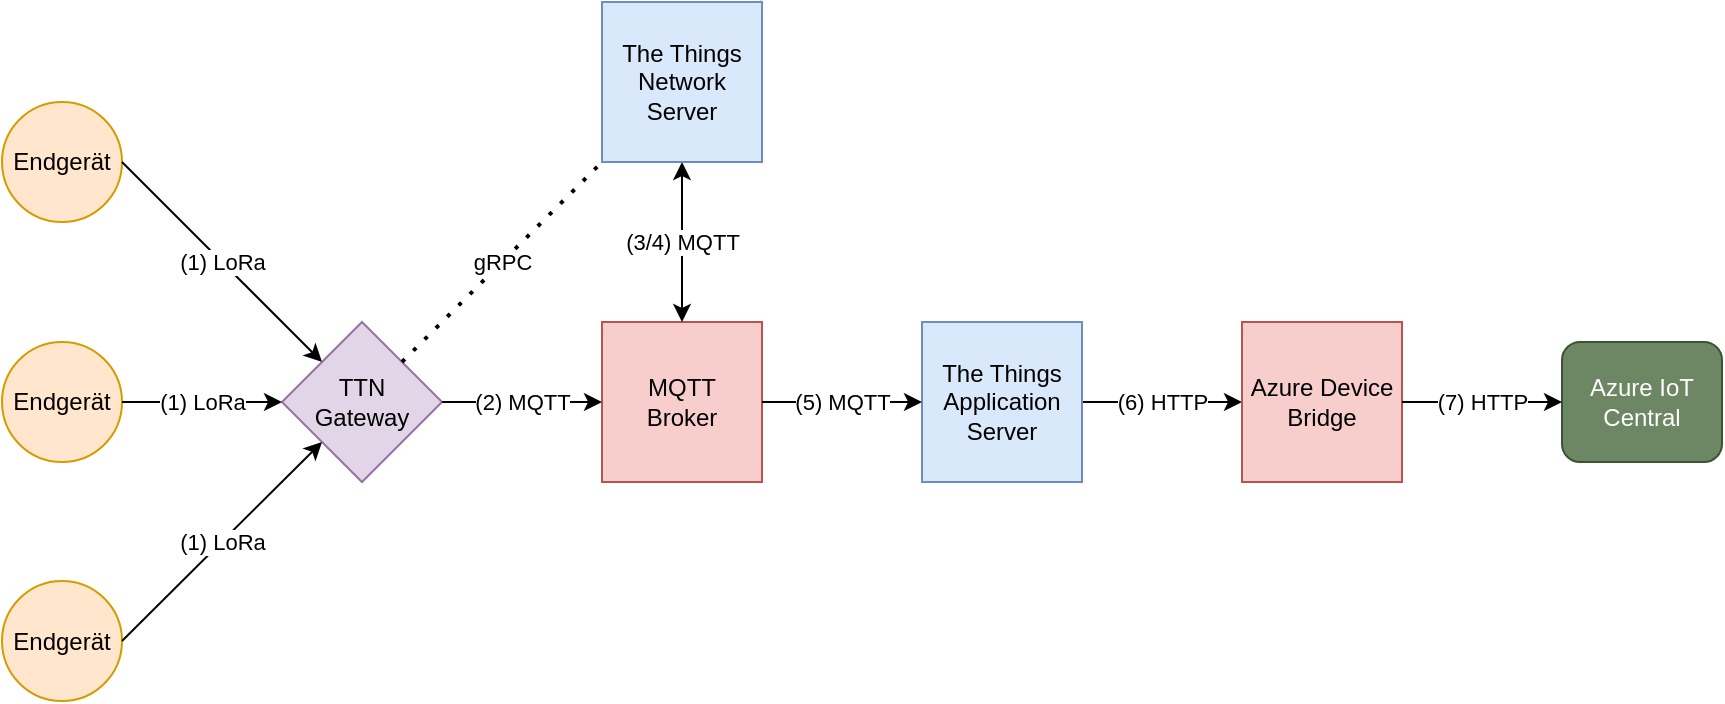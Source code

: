 <mxfile version="13.4.0"><diagram id="cji5axIyvbnbSF9Wcs0A" name="Page-1"><mxGraphModel dx="1662" dy="705" grid="1" gridSize="10" guides="1" tooltips="1" connect="1" arrows="1" fold="1" page="1" pageScale="1" pageWidth="827" pageHeight="1169" math="0" shadow="0"><root><mxCell id="0"/><mxCell id="1" parent="0"/><mxCell id="7ifdngEW5hJW9s1KXj3o-1" value="Endgerät" style="ellipse;whiteSpace=wrap;html=1;aspect=fixed;fillColor=#ffe6cc;strokeColor=#d79b00;" vertex="1" parent="1"><mxGeometry x="220" y="210" width="60" height="60" as="geometry"/></mxCell><mxCell id="7ifdngEW5hJW9s1KXj3o-2" value="Endgerät" style="ellipse;whiteSpace=wrap;html=1;aspect=fixed;fillColor=#ffe6cc;strokeColor=#d79b00;" vertex="1" parent="1"><mxGeometry x="220" y="330" width="60" height="60" as="geometry"/></mxCell><mxCell id="7ifdngEW5hJW9s1KXj3o-3" value="Endgerät" style="ellipse;whiteSpace=wrap;html=1;aspect=fixed;fillColor=#ffe6cc;strokeColor=#d79b00;" vertex="1" parent="1"><mxGeometry x="220" y="449.5" width="60" height="60" as="geometry"/></mxCell><mxCell id="7ifdngEW5hJW9s1KXj3o-4" value="TTN&lt;br&gt;Gateway" style="rhombus;whiteSpace=wrap;html=1;fillColor=#e1d5e7;strokeColor=#9673a6;" vertex="1" parent="1"><mxGeometry x="360" y="320" width="80" height="80" as="geometry"/></mxCell><mxCell id="7ifdngEW5hJW9s1KXj3o-49" value="(6) HTTP" style="edgeStyle=orthogonalEdgeStyle;rounded=0;orthogonalLoop=1;jettySize=auto;html=1;exitX=1;exitY=0.5;exitDx=0;exitDy=0;" edge="1" parent="1" source="7ifdngEW5hJW9s1KXj3o-60" target="7ifdngEW5hJW9s1KXj3o-48"><mxGeometry relative="1" as="geometry"><mxPoint x="1270" y="250" as="sourcePoint"/></mxGeometry></mxCell><mxCell id="7ifdngEW5hJW9s1KXj3o-48" value="Azure Device Bridge" style="rounded=0;whiteSpace=wrap;html=1;fillColor=#f8cecc;strokeColor=#b85450;" vertex="1" parent="1"><mxGeometry x="840" y="320" width="80" height="80" as="geometry"/></mxCell><mxCell id="7ifdngEW5hJW9s1KXj3o-51" value="(1) LoRa" style="endArrow=classic;html=1;exitX=1;exitY=0.5;exitDx=0;exitDy=0;entryX=0;entryY=1;entryDx=0;entryDy=0;" edge="1" parent="1" source="7ifdngEW5hJW9s1KXj3o-3" target="7ifdngEW5hJW9s1KXj3o-4"><mxGeometry width="50" height="50" relative="1" as="geometry"><mxPoint x="960" y="520" as="sourcePoint"/><mxPoint x="1010" y="470" as="targetPoint"/></mxGeometry></mxCell><mxCell id="7ifdngEW5hJW9s1KXj3o-52" value="(1) LoRa" style="endArrow=classic;html=1;exitX=1;exitY=0.5;exitDx=0;exitDy=0;entryX=0;entryY=0.5;entryDx=0;entryDy=0;" edge="1" parent="1" source="7ifdngEW5hJW9s1KXj3o-2" target="7ifdngEW5hJW9s1KXj3o-4"><mxGeometry width="50" height="50" relative="1" as="geometry"><mxPoint x="290" y="489.5" as="sourcePoint"/><mxPoint x="360" y="300" as="targetPoint"/></mxGeometry></mxCell><mxCell id="7ifdngEW5hJW9s1KXj3o-53" value="(1) LoRa" style="endArrow=classic;html=1;exitX=1;exitY=0.5;exitDx=0;exitDy=0;entryX=0;entryY=0;entryDx=0;entryDy=0;" edge="1" parent="1" source="7ifdngEW5hJW9s1KXj3o-1" target="7ifdngEW5hJW9s1KXj3o-4"><mxGeometry width="50" height="50" relative="1" as="geometry"><mxPoint x="290" y="370" as="sourcePoint"/><mxPoint x="370" y="370" as="targetPoint"/></mxGeometry></mxCell><mxCell id="7ifdngEW5hJW9s1KXj3o-55" value="MQTT&lt;br&gt;Broker" style="rounded=0;whiteSpace=wrap;html=1;fillColor=#f8cecc;strokeColor=#b85450;" vertex="1" parent="1"><mxGeometry x="520" y="320" width="80" height="80" as="geometry"/></mxCell><mxCell id="7ifdngEW5hJW9s1KXj3o-56" value="(2) MQTT" style="endArrow=classic;html=1;exitX=1;exitY=0.5;exitDx=0;exitDy=0;entryX=0;entryY=0.5;entryDx=0;entryDy=0;" edge="1" parent="1" source="7ifdngEW5hJW9s1KXj3o-4" target="7ifdngEW5hJW9s1KXj3o-55"><mxGeometry width="50" height="50" relative="1" as="geometry"><mxPoint x="960" y="520" as="sourcePoint"/><mxPoint x="1010" y="470" as="targetPoint"/></mxGeometry></mxCell><mxCell id="7ifdngEW5hJW9s1KXj3o-58" value="(3/4) MQTT" style="endArrow=classic;startArrow=classic;html=1;exitX=0.5;exitY=0;exitDx=0;exitDy=0;entryX=0.5;entryY=1;entryDx=0;entryDy=0;" edge="1" parent="1" source="7ifdngEW5hJW9s1KXj3o-55" target="7ifdngEW5hJW9s1KXj3o-57"><mxGeometry width="50" height="50" relative="1" as="geometry"><mxPoint x="960" y="420" as="sourcePoint"/><mxPoint x="1010" y="370" as="targetPoint"/></mxGeometry></mxCell><mxCell id="7ifdngEW5hJW9s1KXj3o-59" value="gRPC" style="endArrow=none;dashed=1;html=1;dashPattern=1 3;strokeWidth=2;exitX=1;exitY=0;exitDx=0;exitDy=0;" edge="1" parent="1" source="7ifdngEW5hJW9s1KXj3o-57"><mxGeometry width="50" height="50" relative="1" as="geometry"><mxPoint x="430" y="290" as="sourcePoint"/><mxPoint x="560" y="200" as="targetPoint"/></mxGeometry></mxCell><mxCell id="7ifdngEW5hJW9s1KXj3o-60" value="The Things Application Server" style="rounded=0;whiteSpace=wrap;html=1;fillColor=#dae8fc;strokeColor=#6c8ebf;" vertex="1" parent="1"><mxGeometry x="680" y="320" width="80" height="80" as="geometry"/></mxCell><mxCell id="7ifdngEW5hJW9s1KXj3o-62" value="(5) MQTT" style="endArrow=classic;html=1;exitX=1;exitY=0.5;exitDx=0;exitDy=0;entryX=0;entryY=0.5;entryDx=0;entryDy=0;" edge="1" parent="1" source="7ifdngEW5hJW9s1KXj3o-55" target="7ifdngEW5hJW9s1KXj3o-60"><mxGeometry width="50" height="50" relative="1" as="geometry"><mxPoint x="960" y="320" as="sourcePoint"/><mxPoint x="1010" y="270" as="targetPoint"/></mxGeometry></mxCell><mxCell id="7ifdngEW5hJW9s1KXj3o-63" value="Azure IoT Central" style="rounded=1;whiteSpace=wrap;html=1;fillColor=#6d8764;strokeColor=#3A5431;fontColor=#ffffff;" vertex="1" parent="1"><mxGeometry x="1000" y="330" width="80" height="60" as="geometry"/></mxCell><mxCell id="7ifdngEW5hJW9s1KXj3o-65" value="(7) HTTP" style="endArrow=classic;html=1;exitX=1;exitY=0.5;exitDx=0;exitDy=0;entryX=0;entryY=0.5;entryDx=0;entryDy=0;" edge="1" parent="1" source="7ifdngEW5hJW9s1KXj3o-48" target="7ifdngEW5hJW9s1KXj3o-63"><mxGeometry width="50" height="50" relative="1" as="geometry"><mxPoint x="960" y="560" as="sourcePoint"/><mxPoint x="1010" y="510" as="targetPoint"/></mxGeometry></mxCell><mxCell id="7ifdngEW5hJW9s1KXj3o-57" value="The Things Network Server" style="rounded=0;whiteSpace=wrap;html=1;fillColor=#dae8fc;strokeColor=#6c8ebf;" vertex="1" parent="1"><mxGeometry x="520" y="160" width="80" height="80" as="geometry"/></mxCell><mxCell id="7ifdngEW5hJW9s1KXj3o-66" value="gRPC" style="endArrow=none;dashed=1;html=1;dashPattern=1 3;strokeWidth=2;exitX=1;exitY=0;exitDx=0;exitDy=0;" edge="1" parent="1" source="7ifdngEW5hJW9s1KXj3o-4" target="7ifdngEW5hJW9s1KXj3o-57"><mxGeometry width="50" height="50" relative="1" as="geometry"><mxPoint x="420" y="340" as="sourcePoint"/><mxPoint x="560" y="200" as="targetPoint"/></mxGeometry></mxCell></root></mxGraphModel></diagram></mxfile>